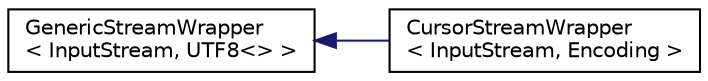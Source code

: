 digraph "Graphical Class Hierarchy"
{
 // LATEX_PDF_SIZE
  edge [fontname="Helvetica",fontsize="10",labelfontname="Helvetica",labelfontsize="10"];
  node [fontname="Helvetica",fontsize="10",shape=record];
  rankdir="LR";
  Node0 [label="GenericStreamWrapper\l\< InputStream, UTF8\<\> \>",height=0.2,width=0.4,color="black", fillcolor="white", style="filled",URL="$class_generic_stream_wrapper.html",tooltip=" "];
  Node0 -> Node1 [dir="back",color="midnightblue",fontsize="10",style="solid",fontname="Helvetica"];
  Node1 [label="CursorStreamWrapper\l\< InputStream, Encoding \>",height=0.2,width=0.4,color="black", fillcolor="white", style="filled",URL="$class_cursor_stream_wrapper.html",tooltip="Cursor stream wrapper for counting line and column number if error exists."];
}
